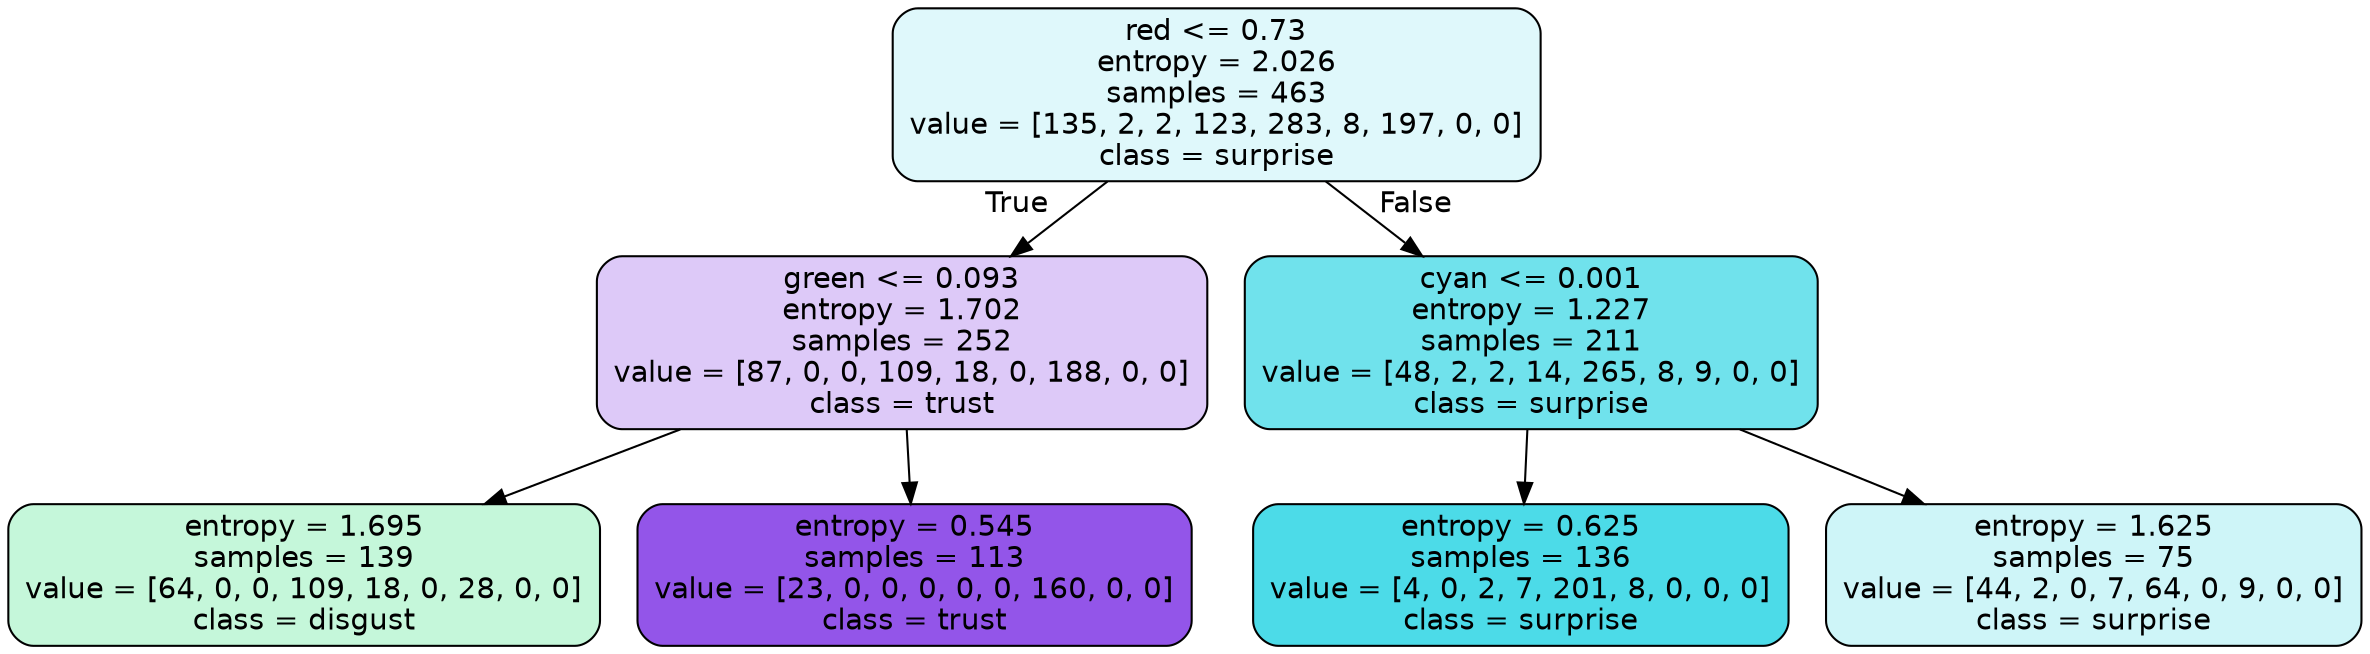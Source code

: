 digraph Tree {
node [shape=box, style="filled, rounded", color="black", fontname=helvetica] ;
edge [fontname=helvetica] ;
0 [label="red <= 0.73\nentropy = 2.026\nsamples = 463\nvalue = [135, 2, 2, 123, 283, 8, 197, 0, 0]\nclass = surprise", fillcolor="#39d7e528"] ;
1 [label="green <= 0.093\nentropy = 1.702\nsamples = 252\nvalue = [87, 0, 0, 109, 18, 0, 188, 0, 0]\nclass = trust", fillcolor="#8139e545"] ;
0 -> 1 [labeldistance=2.5, labelangle=45, headlabel="True"] ;
2 [label="entropy = 1.695\nsamples = 139\nvalue = [64, 0, 0, 109, 18, 0, 28, 0, 0]\nclass = disgust", fillcolor="#39e5814a"] ;
1 -> 2 ;
3 [label="entropy = 0.545\nsamples = 113\nvalue = [23, 0, 0, 0, 0, 0, 160, 0, 0]\nclass = trust", fillcolor="#8139e5da"] ;
1 -> 3 ;
4 [label="cyan <= 0.001\nentropy = 1.227\nsamples = 211\nvalue = [48, 2, 2, 14, 265, 8, 9, 0, 0]\nclass = surprise", fillcolor="#39d7e5b8"] ;
0 -> 4 [labeldistance=2.5, labelangle=-45, headlabel="False"] ;
5 [label="entropy = 0.625\nsamples = 136\nvalue = [4, 0, 2, 7, 201, 8, 0, 0, 0]\nclass = surprise", fillcolor="#39d7e5e6"] ;
4 -> 5 ;
6 [label="entropy = 1.625\nsamples = 75\nvalue = [44, 2, 0, 7, 64, 0, 9, 0, 0]\nclass = surprise", fillcolor="#39d7e53e"] ;
4 -> 6 ;
}